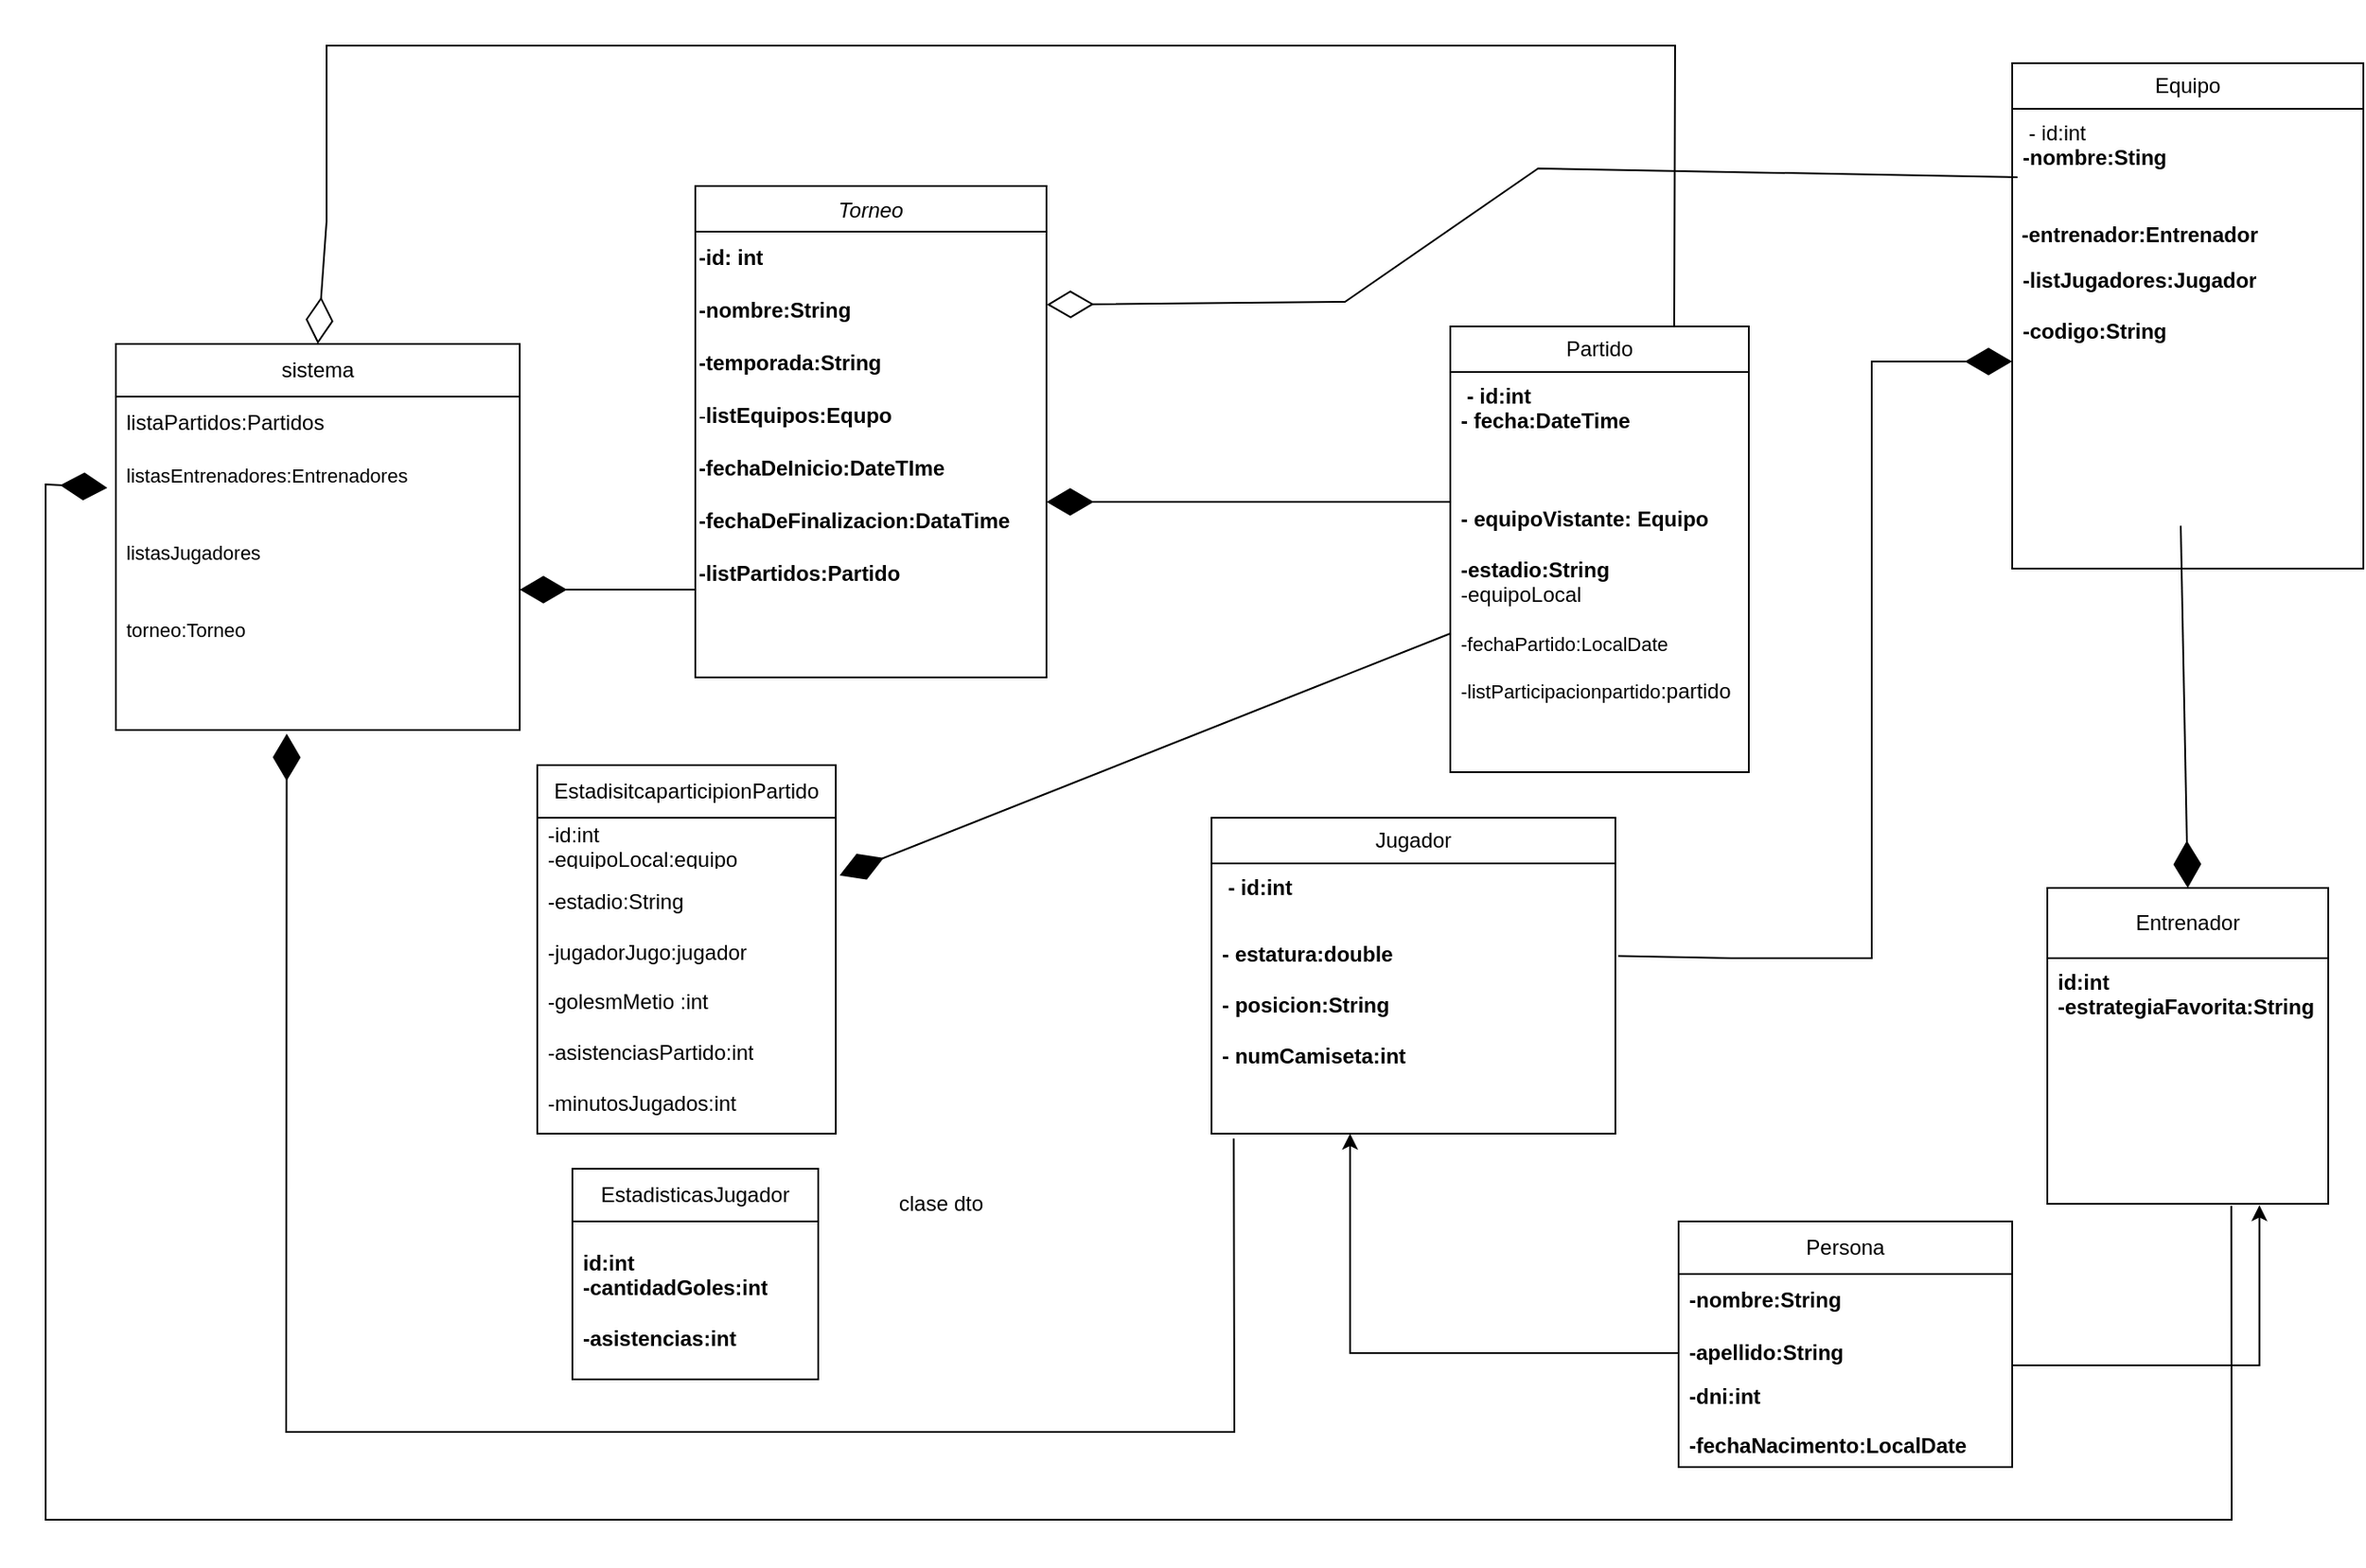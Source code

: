 <mxfile version="28.2.1">
  <diagram id="C5RBs43oDa-KdzZeNtuy" name="Page-1">
    <mxGraphModel dx="2458" dy="1876" grid="1" gridSize="10" guides="1" tooltips="1" connect="1" arrows="1" fold="1" page="1" pageScale="1" pageWidth="827" pageHeight="1169" math="0" shadow="0">
      <root>
        <mxCell id="WIyWlLk6GJQsqaUBKTNV-0" />
        <mxCell id="WIyWlLk6GJQsqaUBKTNV-1" parent="WIyWlLk6GJQsqaUBKTNV-0" />
        <mxCell id="zkfFHV4jXpPFQw0GAbJ--0" value="Torneo" style="swimlane;fontStyle=2;align=center;verticalAlign=top;childLayout=stackLayout;horizontal=1;startSize=26;horizontalStack=0;resizeParent=1;resizeLast=0;collapsible=1;marginBottom=0;rounded=0;shadow=0;strokeWidth=1;" parent="WIyWlLk6GJQsqaUBKTNV-1" vertex="1">
          <mxGeometry x="-70" y="-80" width="200" height="280" as="geometry">
            <mxRectangle x="220" y="120" width="160" height="26" as="alternateBounds" />
          </mxGeometry>
        </mxCell>
        <mxCell id="wO4Pn6NPAxwfdwNjkspb-6" value="&lt;b&gt;-id: int&lt;/b&gt;" style="text;html=1;align=left;verticalAlign=middle;resizable=0;points=[];autosize=1;strokeColor=none;fillColor=none;" parent="zkfFHV4jXpPFQw0GAbJ--0" vertex="1">
          <mxGeometry y="26" width="200" height="30" as="geometry" />
        </mxCell>
        <mxCell id="wO4Pn6NPAxwfdwNjkspb-7" value="&lt;b&gt;-nombre:String&lt;/b&gt;" style="text;html=1;align=left;verticalAlign=middle;resizable=0;points=[];autosize=1;strokeColor=none;fillColor=none;" parent="zkfFHV4jXpPFQw0GAbJ--0" vertex="1">
          <mxGeometry y="56" width="200" height="30" as="geometry" />
        </mxCell>
        <mxCell id="wO4Pn6NPAxwfdwNjkspb-9" value="&lt;b&gt;-temporada:String&lt;/b&gt;" style="text;html=1;align=left;verticalAlign=middle;resizable=0;points=[];autosize=1;strokeColor=none;fillColor=none;" parent="zkfFHV4jXpPFQw0GAbJ--0" vertex="1">
          <mxGeometry y="86" width="200" height="30" as="geometry" />
        </mxCell>
        <mxCell id="wO4Pn6NPAxwfdwNjkspb-11" value="-&lt;b&gt;listEquipos:Equpo&lt;/b&gt;" style="text;html=1;align=left;verticalAlign=middle;resizable=0;points=[];autosize=1;strokeColor=none;fillColor=none;" parent="zkfFHV4jXpPFQw0GAbJ--0" vertex="1">
          <mxGeometry y="116" width="200" height="30" as="geometry" />
        </mxCell>
        <mxCell id="wO4Pn6NPAxwfdwNjkspb-12" value="&lt;b&gt;-fechaDeInicio:DateTIme&lt;/b&gt;" style="text;html=1;align=left;verticalAlign=middle;resizable=0;points=[];autosize=1;strokeColor=none;fillColor=none;" parent="zkfFHV4jXpPFQw0GAbJ--0" vertex="1">
          <mxGeometry y="146" width="200" height="30" as="geometry" />
        </mxCell>
        <mxCell id="wO4Pn6NPAxwfdwNjkspb-14" value="&lt;b&gt;-fechaDeFinalizacion:DataTime&lt;/b&gt;" style="text;html=1;align=left;verticalAlign=middle;resizable=0;points=[];autosize=1;strokeColor=none;fillColor=none;" parent="zkfFHV4jXpPFQw0GAbJ--0" vertex="1">
          <mxGeometry y="176" width="200" height="30" as="geometry" />
        </mxCell>
        <mxCell id="dJcBfUDihJABM5Fg8Se6-5" value="&lt;b&gt;-listPartidos:Partido&lt;/b&gt;" style="text;html=1;align=left;verticalAlign=middle;resizable=0;points=[];autosize=1;strokeColor=none;fillColor=none;" parent="zkfFHV4jXpPFQw0GAbJ--0" vertex="1">
          <mxGeometry y="206" width="200" height="30" as="geometry" />
        </mxCell>
        <mxCell id="wO4Pn6NPAxwfdwNjkspb-15" value="Equipo" style="swimlane;fontStyle=0;childLayout=stackLayout;horizontal=1;startSize=26;fillColor=none;horizontalStack=0;resizeParent=1;resizeParentMax=0;resizeLast=0;collapsible=1;marginBottom=0;whiteSpace=wrap;html=1;" parent="WIyWlLk6GJQsqaUBKTNV-1" vertex="1">
          <mxGeometry x="680" y="-150" width="200" height="288" as="geometry" />
        </mxCell>
        <mxCell id="wO4Pn6NPAxwfdwNjkspb-16" value="&lt;div&gt;&amp;nbsp;- id:int&lt;/div&gt;&lt;b&gt;&lt;div&gt;&lt;b style=&quot;background-color: transparent; color: light-dark(rgb(0, 0, 0), rgb(255, 255, 255));&quot;&gt;-nombre:Sting&lt;/b&gt;&lt;/div&gt;&lt;/b&gt;&lt;div&gt;&lt;b&gt;&lt;br&gt;&lt;/b&gt;&lt;/div&gt;&lt;div&gt;&lt;b&gt;&lt;br&gt;&lt;/b&gt;&lt;/div&gt;&lt;div&gt;&lt;b&gt;&lt;br&gt;&lt;/b&gt;&lt;/div&gt;&lt;div&gt;&lt;b&gt;&lt;br&gt;&lt;/b&gt;&lt;/div&gt;&lt;div&gt;&lt;b&gt;&lt;br&gt;&lt;/b&gt;&lt;/div&gt;&lt;div&gt;&lt;b&gt;-codigo:String&lt;/b&gt;&lt;/div&gt;" style="text;strokeColor=none;fillColor=none;align=left;verticalAlign=top;spacingLeft=4;spacingRight=4;overflow=hidden;rotatable=0;points=[[0,0.5],[1,0.5]];portConstraint=eastwest;whiteSpace=wrap;html=1;" parent="wO4Pn6NPAxwfdwNjkspb-15" vertex="1">
          <mxGeometry y="26" width="200" height="44" as="geometry" />
        </mxCell>
        <mxCell id="wO4Pn6NPAxwfdwNjkspb-25" value="&lt;div&gt;&lt;br&gt;&lt;/div&gt;&lt;b&gt;&amp;nbsp;-entrenador:Entrenador&lt;/b&gt;" style="text;html=1;align=left;verticalAlign=middle;resizable=0;points=[];autosize=1;strokeColor=none;fillColor=none;" parent="wO4Pn6NPAxwfdwNjkspb-15" vertex="1">
          <mxGeometry y="70" width="200" height="40" as="geometry" />
        </mxCell>
        <mxCell id="wO4Pn6NPAxwfdwNjkspb-17" value="&lt;div&gt;&lt;b&gt;-listJugadores:Jugador&lt;/b&gt;&lt;/div&gt;&lt;div&gt;&lt;b&gt;&lt;br&gt;&lt;/b&gt;&lt;/div&gt;&lt;div&gt;&lt;b&gt;-codigo:String&amp;nbsp;&lt;/b&gt;&lt;/div&gt;" style="text;strokeColor=none;fillColor=none;align=left;verticalAlign=top;spacingLeft=4;spacingRight=4;overflow=hidden;rotatable=0;points=[[0,0.5],[1,0.5]];portConstraint=eastwest;whiteSpace=wrap;html=1;" parent="wO4Pn6NPAxwfdwNjkspb-15" vertex="1">
          <mxGeometry y="110" width="200" height="178" as="geometry" />
        </mxCell>
        <mxCell id="wO4Pn6NPAxwfdwNjkspb-26" value="Jugador" style="swimlane;fontStyle=0;childLayout=stackLayout;horizontal=1;startSize=26;fillColor=none;horizontalStack=0;resizeParent=1;resizeParentMax=0;resizeLast=0;collapsible=1;marginBottom=0;whiteSpace=wrap;html=1;" parent="WIyWlLk6GJQsqaUBKTNV-1" vertex="1">
          <mxGeometry x="224" y="280" width="230" height="180" as="geometry" />
        </mxCell>
        <mxCell id="wO4Pn6NPAxwfdwNjkspb-27" value="&lt;div&gt;&lt;b&gt;&amp;nbsp;- id:int&lt;/b&gt;&lt;/div&gt;&lt;div&gt;&lt;b style=&quot;background-color: transparent; color: light-dark(rgb(0, 0, 0), rgb(255, 255, 255));&quot;&gt;&lt;br&gt;&lt;/b&gt;&lt;/div&gt;&lt;div&gt;&lt;b style=&quot;background-color: transparent; color: light-dark(rgb(0, 0, 0), rgb(255, 255, 255));&quot;&gt;-Peso:double&lt;/b&gt;&lt;/div&gt;" style="text;strokeColor=none;fillColor=none;align=left;verticalAlign=top;spacingLeft=4;spacingRight=4;overflow=hidden;rotatable=0;points=[[0,0.5],[1,0.5]];portConstraint=eastwest;whiteSpace=wrap;html=1;" parent="wO4Pn6NPAxwfdwNjkspb-26" vertex="1">
          <mxGeometry y="26" width="230" height="24" as="geometry" />
        </mxCell>
        <mxCell id="wO4Pn6NPAxwfdwNjkspb-29" value="&lt;div&gt;&lt;div&gt;&lt;br&gt;&lt;/div&gt;&lt;div&gt;&lt;b style=&quot;background-color: transparent; color: light-dark(rgb(0, 0, 0), rgb(255, 255, 255));&quot;&gt;- estatura:double&lt;/b&gt;&lt;/div&gt;&lt;/div&gt;&lt;div&gt;&lt;b&gt;&lt;br&gt;&lt;/b&gt;&lt;/div&gt;&lt;div&gt;&lt;b&gt;- posicion:String&lt;/b&gt;&lt;/div&gt;&lt;div&gt;&lt;b&gt;&lt;br&gt;&lt;/b&gt;&lt;/div&gt;&lt;div&gt;&lt;b&gt;- numCamiseta:int&lt;/b&gt;&lt;/div&gt;&lt;div&gt;&lt;b&gt;&lt;br&gt;&lt;/b&gt;&lt;/div&gt;&lt;div&gt;&lt;br&gt;&lt;/div&gt;" style="text;strokeColor=none;fillColor=none;align=left;verticalAlign=top;spacingLeft=4;spacingRight=4;overflow=hidden;rotatable=0;points=[[0,0.5],[1,0.5]];portConstraint=eastwest;whiteSpace=wrap;html=1;" parent="wO4Pn6NPAxwfdwNjkspb-26" vertex="1">
          <mxGeometry y="50" width="230" height="130" as="geometry" />
        </mxCell>
        <mxCell id="wO4Pn6NPAxwfdwNjkspb-30" value="Entrenador" style="swimlane;fontStyle=0;childLayout=stackLayout;horizontal=1;startSize=40;fillColor=none;horizontalStack=0;resizeParent=1;resizeParentMax=0;resizeLast=0;collapsible=1;marginBottom=0;whiteSpace=wrap;html=1;" parent="WIyWlLk6GJQsqaUBKTNV-1" vertex="1">
          <mxGeometry x="700" y="320" width="160" height="180" as="geometry" />
        </mxCell>
        <mxCell id="wO4Pn6NPAxwfdwNjkspb-31" value="&lt;div&gt;&lt;div&gt;&lt;b&gt;id:int&lt;/b&gt;&lt;/div&gt;&lt;div&gt;&lt;b&gt;-estrategiaFavorita:String&lt;/b&gt;&lt;/div&gt;&lt;/div&gt;" style="text;strokeColor=none;fillColor=none;align=left;verticalAlign=top;spacingLeft=4;spacingRight=4;overflow=hidden;rotatable=0;points=[[0,0.5],[1,0.5]];portConstraint=eastwest;whiteSpace=wrap;html=1;" parent="wO4Pn6NPAxwfdwNjkspb-30" vertex="1">
          <mxGeometry y="40" width="160" height="70" as="geometry" />
        </mxCell>
        <mxCell id="wO4Pn6NPAxwfdwNjkspb-32" value="&lt;div&gt;&lt;br&gt;&lt;/div&gt;&lt;div&gt;&lt;br&gt;&lt;/div&gt;" style="text;strokeColor=none;fillColor=none;align=left;verticalAlign=top;spacingLeft=4;spacingRight=4;overflow=hidden;rotatable=0;points=[[0,0.5],[1,0.5]];portConstraint=eastwest;whiteSpace=wrap;html=1;" parent="wO4Pn6NPAxwfdwNjkspb-30" vertex="1">
          <mxGeometry y="110" width="160" height="70" as="geometry" />
        </mxCell>
        <mxCell id="wO4Pn6NPAxwfdwNjkspb-33" value="&lt;div&gt;&lt;div&gt;&lt;br&gt;&lt;/div&gt;&lt;/div&gt;" style="text;strokeColor=none;fillColor=none;align=left;verticalAlign=top;spacingLeft=4;spacingRight=4;overflow=hidden;rotatable=0;points=[[0,0.5],[1,0.5]];portConstraint=eastwest;whiteSpace=wrap;html=1;" parent="wO4Pn6NPAxwfdwNjkspb-30" vertex="1">
          <mxGeometry y="180" width="160" as="geometry" />
        </mxCell>
        <mxCell id="wO4Pn6NPAxwfdwNjkspb-37" value="Partido" style="swimlane;fontStyle=0;childLayout=stackLayout;horizontal=1;startSize=26;fillColor=none;horizontalStack=0;resizeParent=1;resizeParentMax=0;resizeLast=0;collapsible=1;marginBottom=0;whiteSpace=wrap;html=1;" parent="WIyWlLk6GJQsqaUBKTNV-1" vertex="1">
          <mxGeometry x="360" width="170" height="254" as="geometry" />
        </mxCell>
        <mxCell id="wO4Pn6NPAxwfdwNjkspb-38" value="&lt;div&gt;&lt;b&gt;&amp;nbsp;- id:int&lt;/b&gt;&lt;/div&gt;&lt;b&gt;- fecha:DateTime&lt;/b&gt;" style="text;strokeColor=none;fillColor=none;align=left;verticalAlign=top;spacingLeft=4;spacingRight=4;overflow=hidden;rotatable=0;points=[[0,0.5],[1,0.5]];portConstraint=eastwest;whiteSpace=wrap;html=1;" parent="wO4Pn6NPAxwfdwNjkspb-37" vertex="1">
          <mxGeometry y="26" width="170" height="44" as="geometry" />
        </mxCell>
        <mxCell id="wO4Pn6NPAxwfdwNjkspb-39" value="&lt;div&gt;&lt;b&gt;&lt;br&gt;&lt;/b&gt;&lt;/div&gt;&lt;b&gt;&lt;div&gt;&lt;b&gt;&lt;br&gt;&lt;/b&gt;&lt;/div&gt;&lt;div&gt;&lt;b&gt;&lt;br&gt;&lt;/b&gt;&lt;/div&gt;&lt;div&gt;&lt;b&gt;&lt;br&gt;&lt;/b&gt;&lt;/div&gt;&lt;div&gt;&lt;b&gt;&lt;br&gt;&lt;/b&gt;&lt;/div&gt;&lt;div&gt;&lt;b&gt;&lt;br&gt;&lt;/b&gt;&lt;/div&gt;- equipoLocal:Equipo&lt;/b&gt;&lt;div&gt;&lt;b&gt;&lt;br&gt;&lt;/b&gt;&lt;/div&gt;&lt;div&gt;&lt;b&gt;&lt;br&gt;&lt;/b&gt;&lt;/div&gt;&lt;div&gt;&lt;b&gt;||&lt;/b&gt;&lt;/div&gt;" style="text;strokeColor=none;fillColor=none;align=left;verticalAlign=top;spacingLeft=4;spacingRight=4;overflow=hidden;rotatable=0;points=[[0,0.5],[1,0.5]];portConstraint=eastwest;whiteSpace=wrap;html=1;" parent="wO4Pn6NPAxwfdwNjkspb-37" vertex="1">
          <mxGeometry y="70" width="170" height="26" as="geometry" />
        </mxCell>
        <mxCell id="wO4Pn6NPAxwfdwNjkspb-40" value="&lt;b&gt;- equipoVistante: Equipo&lt;/b&gt;&lt;div&gt;&lt;br&gt;&lt;/div&gt;&lt;div&gt;&lt;b&gt;-estadio:String&lt;/b&gt;&lt;/div&gt;&lt;div&gt;-equipoLocal&lt;/div&gt;&lt;div&gt;&lt;br&gt;&lt;/div&gt;&lt;div&gt;&lt;font style=&quot;font-size: 11px;&quot;&gt;&lt;div&gt;-fechaPartido:LocalDate&lt;/div&gt;&lt;div&gt;&lt;br style=&quot;font-size: 12px;&quot;&gt;&lt;/div&gt;&lt;/font&gt;&lt;/div&gt;&lt;div&gt;&lt;font style=&quot;font-size: 11px;&quot;&gt;-listParticipacionpartido&lt;/font&gt;:partido&lt;/div&gt;" style="text;strokeColor=none;fillColor=none;align=left;verticalAlign=top;spacingLeft=4;spacingRight=4;overflow=hidden;rotatable=0;points=[[0,0.5],[1,0.5]];portConstraint=eastwest;whiteSpace=wrap;html=1;" parent="wO4Pn6NPAxwfdwNjkspb-37" vertex="1">
          <mxGeometry y="96" width="170" height="158" as="geometry" />
        </mxCell>
        <mxCell id="wO4Pn6NPAxwfdwNjkspb-69" value="" style="endArrow=diamondThin;endFill=0;endSize=24;html=1;rounded=0;exitX=0.015;exitY=0.886;exitDx=0;exitDy=0;exitPerimeter=0;entryX=1.001;entryY=0.387;entryDx=0;entryDy=0;entryPerimeter=0;" parent="WIyWlLk6GJQsqaUBKTNV-1" source="wO4Pn6NPAxwfdwNjkspb-16" target="wO4Pn6NPAxwfdwNjkspb-7" edge="1">
          <mxGeometry width="160" relative="1" as="geometry">
            <mxPoint x="680" y="-128" as="sourcePoint" />
            <mxPoint x="190" y="-14" as="targetPoint" />
            <Array as="points">
              <mxPoint x="410" y="-90" />
              <mxPoint x="300" y="-14" />
            </Array>
          </mxGeometry>
        </mxCell>
        <mxCell id="F7hK71Qs3mChcDKQDE-1-0" value="EstadisticasJugador" style="swimlane;fontStyle=0;childLayout=stackLayout;horizontal=1;startSize=30;horizontalStack=0;resizeParent=1;resizeParentMax=0;resizeLast=0;collapsible=1;marginBottom=0;whiteSpace=wrap;html=1;" parent="WIyWlLk6GJQsqaUBKTNV-1" vertex="1">
          <mxGeometry x="-140" y="480" width="140" height="120" as="geometry" />
        </mxCell>
        <mxCell id="F7hK71Qs3mChcDKQDE-1-3" value="&lt;div&gt;&lt;br&gt;&lt;/div&gt;" style="text;strokeColor=none;fillColor=none;align=left;verticalAlign=middle;spacingLeft=4;spacingRight=4;overflow=hidden;points=[[0,0.5],[1,0.5]];portConstraint=eastwest;rotatable=0;whiteSpace=wrap;html=1;" parent="F7hK71Qs3mChcDKQDE-1-0" vertex="1">
          <mxGeometry y="30" width="140" as="geometry" />
        </mxCell>
        <mxCell id="F7hK71Qs3mChcDKQDE-1-2" value="&lt;div&gt;&lt;b&gt;&lt;br&gt;&lt;/b&gt;&lt;/div&gt;&lt;div&gt;&lt;b&gt;id:int&lt;/b&gt;&lt;/div&gt;&lt;b&gt;-cantidadGoles:int&lt;/b&gt;&lt;div&gt;&lt;b&gt;&lt;br&gt;&lt;/b&gt;&lt;/div&gt;&lt;div&gt;&lt;b&gt;-asistencias:int&lt;/b&gt;&lt;/div&gt;&lt;div&gt;&lt;b style=&quot;background-color: transparent; color: light-dark(rgb(0, 0, 0), rgb(255, 255, 255));&quot;&gt;&lt;br&gt;&lt;/b&gt;&lt;/div&gt;&lt;div&gt;&lt;b style=&quot;background-color: transparent; color: light-dark(rgb(0, 0, 0), rgb(255, 255, 255));&quot;&gt;-minutosJugo:int&lt;/b&gt;&lt;/div&gt;&lt;div&gt;&lt;div&gt;&lt;br&gt;&lt;/div&gt;&lt;/div&gt;" style="text;strokeColor=none;fillColor=none;align=left;verticalAlign=middle;spacingLeft=4;spacingRight=4;overflow=hidden;points=[[0,0.5],[1,0.5]];portConstraint=eastwest;rotatable=0;whiteSpace=wrap;html=1;" parent="F7hK71Qs3mChcDKQDE-1-0" vertex="1">
          <mxGeometry y="30" width="140" height="90" as="geometry" />
        </mxCell>
        <mxCell id="dJcBfUDihJABM5Fg8Se6-6" value="Persona" style="swimlane;fontStyle=0;childLayout=stackLayout;horizontal=1;startSize=30;horizontalStack=0;resizeParent=1;resizeParentMax=0;resizeLast=0;collapsible=1;marginBottom=0;whiteSpace=wrap;html=1;" parent="WIyWlLk6GJQsqaUBKTNV-1" vertex="1">
          <mxGeometry x="490" y="510" width="190" height="140" as="geometry" />
        </mxCell>
        <mxCell id="dJcBfUDihJABM5Fg8Se6-7" value="&lt;b&gt;-nombre:String&lt;/b&gt;" style="text;strokeColor=none;fillColor=none;align=left;verticalAlign=middle;spacingLeft=4;spacingRight=4;overflow=hidden;points=[[0,0.5],[1,0.5]];portConstraint=eastwest;rotatable=0;whiteSpace=wrap;html=1;" parent="dJcBfUDihJABM5Fg8Se6-6" vertex="1">
          <mxGeometry y="30" width="190" height="30" as="geometry" />
        </mxCell>
        <mxCell id="dJcBfUDihJABM5Fg8Se6-8" value="&lt;b&gt;-apellido:String&lt;/b&gt;" style="text;strokeColor=none;fillColor=none;align=left;verticalAlign=middle;spacingLeft=4;spacingRight=4;overflow=hidden;points=[[0,0.5],[1,0.5]];portConstraint=eastwest;rotatable=0;whiteSpace=wrap;html=1;" parent="dJcBfUDihJABM5Fg8Se6-6" vertex="1">
          <mxGeometry y="60" width="190" height="30" as="geometry" />
        </mxCell>
        <mxCell id="dJcBfUDihJABM5Fg8Se6-9" value="&lt;b&gt;-dni:int&lt;/b&gt;&lt;div&gt;&lt;b&gt;&lt;br&gt;&lt;/b&gt;&lt;/div&gt;&lt;div&gt;&lt;b&gt;-fechaNacimento:LocalDate&lt;/b&gt;&lt;/div&gt;&lt;div&gt;&lt;b&gt;&lt;br&gt;&lt;/b&gt;&lt;/div&gt;&lt;div&gt;&lt;b&gt;-&lt;/b&gt;&lt;/div&gt;" style="text;strokeColor=none;fillColor=none;align=left;verticalAlign=middle;spacingLeft=4;spacingRight=4;overflow=hidden;points=[[0,0.5],[1,0.5]];portConstraint=eastwest;rotatable=0;whiteSpace=wrap;html=1;" parent="dJcBfUDihJABM5Fg8Se6-6" vertex="1">
          <mxGeometry y="90" width="190" height="50" as="geometry" />
        </mxCell>
        <mxCell id="dJcBfUDihJABM5Fg8Se6-16" style="edgeStyle=orthogonalEdgeStyle;rounded=0;orthogonalLoop=1;jettySize=auto;html=1;entryX=0.755;entryY=1.011;entryDx=0;entryDy=0;entryPerimeter=0;" parent="WIyWlLk6GJQsqaUBKTNV-1" target="wO4Pn6NPAxwfdwNjkspb-32" edge="1">
          <mxGeometry relative="1" as="geometry">
            <mxPoint x="680" y="592" as="sourcePoint" />
            <mxPoint x="773.6" y="508.31" as="targetPoint" />
            <Array as="points">
              <mxPoint x="821" y="592" />
            </Array>
          </mxGeometry>
        </mxCell>
        <mxCell id="dJcBfUDihJABM5Fg8Se6-17" value="" style="endArrow=diamondThin;endFill=1;endSize=24;html=1;rounded=0;" parent="WIyWlLk6GJQsqaUBKTNV-1" edge="1">
          <mxGeometry width="160" relative="1" as="geometry">
            <mxPoint x="360" y="100" as="sourcePoint" />
            <mxPoint x="130" y="100" as="targetPoint" />
            <Array as="points">
              <mxPoint x="270" y="100" />
            </Array>
          </mxGeometry>
        </mxCell>
        <mxCell id="dJcBfUDihJABM5Fg8Se6-18" value="" style="endArrow=diamondThin;endFill=1;endSize=24;html=1;rounded=0;exitX=1.007;exitY=0.221;exitDx=0;exitDy=0;exitPerimeter=0;entryX=0.004;entryY=0.692;entryDx=0;entryDy=0;entryPerimeter=0;" parent="WIyWlLk6GJQsqaUBKTNV-1" source="wO4Pn6NPAxwfdwNjkspb-29" edge="1">
          <mxGeometry width="160" relative="1" as="geometry">
            <mxPoint x="416.81" y="363.22" as="sourcePoint" />
            <mxPoint x="680.0" y="19.996" as="targetPoint" />
            <Array as="points">
              <mxPoint x="520" y="360" />
              <mxPoint x="600" y="360" />
              <mxPoint x="600" y="20" />
            </Array>
          </mxGeometry>
        </mxCell>
        <mxCell id="dJcBfUDihJABM5Fg8Se6-20" value="" style="endArrow=diamondThin;endFill=1;endSize=24;html=1;rounded=0;entryX=0.5;entryY=0;entryDx=0;entryDy=0;exitX=0.15;exitY=0.12;exitDx=0;exitDy=0;exitPerimeter=0;" parent="WIyWlLk6GJQsqaUBKTNV-1" target="wO4Pn6NPAxwfdwNjkspb-30" edge="1">
          <mxGeometry width="160" relative="1" as="geometry">
            <mxPoint x="776.0" y="113.6" as="sourcePoint" />
            <mxPoint x="780" y="290" as="targetPoint" />
          </mxGeometry>
        </mxCell>
        <mxCell id="d7-iHze59Q3kNbsSXc3Z-0" value="sistema" style="swimlane;fontStyle=0;childLayout=stackLayout;horizontal=1;startSize=30;horizontalStack=0;resizeParent=1;resizeParentMax=0;resizeLast=0;collapsible=1;marginBottom=0;whiteSpace=wrap;html=1;" parent="WIyWlLk6GJQsqaUBKTNV-1" vertex="1">
          <mxGeometry x="-400" y="10" width="230" height="220" as="geometry" />
        </mxCell>
        <mxCell id="d7-iHze59Q3kNbsSXc3Z-1" value="listaPartidos:Partidos" style="text;strokeColor=none;fillColor=none;align=left;verticalAlign=middle;spacingLeft=4;spacingRight=4;overflow=hidden;points=[[0,0.5],[1,0.5]];portConstraint=eastwest;rotatable=0;whiteSpace=wrap;html=1;" parent="d7-iHze59Q3kNbsSXc3Z-0" vertex="1">
          <mxGeometry y="30" width="230" height="30" as="geometry" />
        </mxCell>
        <mxCell id="d7-iHze59Q3kNbsSXc3Z-2" value="&lt;font style=&quot;font-size: 11px;&quot;&gt;listasEntrenadores:Entrenadores&lt;/font&gt;" style="text;strokeColor=none;fillColor=none;align=left;verticalAlign=middle;spacingLeft=4;spacingRight=4;overflow=hidden;points=[[0,0.5],[1,0.5]];portConstraint=eastwest;rotatable=0;whiteSpace=wrap;html=1;" parent="d7-iHze59Q3kNbsSXc3Z-0" vertex="1">
          <mxGeometry y="60" width="230" height="30" as="geometry" />
        </mxCell>
        <mxCell id="d7-iHze59Q3kNbsSXc3Z-3" value="&lt;br&gt;&lt;div&gt;&lt;span style=&quot;font-size: 11px;&quot;&gt;listasJugadores&lt;/span&gt;&lt;/div&gt;&lt;div&gt;&lt;br&gt;&lt;/div&gt;&lt;div&gt;&lt;font style=&quot;font-size: 11px;&quot;&gt;&lt;br&gt;&lt;/font&gt;&lt;/div&gt;&lt;div&gt;&lt;font style=&quot;font-size: 11px;&quot;&gt;torneo:Torneo&lt;/font&gt;&lt;/div&gt;&lt;div&gt;&lt;br&gt;&lt;/div&gt;&lt;div&gt;&lt;font style=&quot;font-size: 11px;&quot;&gt;&lt;br&gt;&lt;/font&gt;&lt;/div&gt;&lt;div&gt;&lt;br&gt;&lt;/div&gt;" style="text;strokeColor=none;fillColor=none;align=left;verticalAlign=middle;spacingLeft=4;spacingRight=4;overflow=hidden;points=[[0,0.5],[1,0.5]];portConstraint=eastwest;rotatable=0;whiteSpace=wrap;html=1;" parent="d7-iHze59Q3kNbsSXc3Z-0" vertex="1">
          <mxGeometry y="90" width="230" height="130" as="geometry" />
        </mxCell>
        <mxCell id="Lg0LDjWLvEk7mDD9-cj5-0" value="EstadisitcaparticipionPartido" style="swimlane;fontStyle=0;childLayout=stackLayout;horizontal=1;startSize=30;horizontalStack=0;resizeParent=1;resizeParentMax=0;resizeLast=0;collapsible=1;marginBottom=0;whiteSpace=wrap;html=1;" parent="WIyWlLk6GJQsqaUBKTNV-1" vertex="1">
          <mxGeometry x="-160" y="250" width="170" height="210" as="geometry" />
        </mxCell>
        <mxCell id="Lg0LDjWLvEk7mDD9-cj5-2" value="&lt;div&gt;-id:int&lt;/div&gt;-equipoLocal:equipo" style="text;strokeColor=none;fillColor=none;align=left;verticalAlign=middle;spacingLeft=4;spacingRight=4;overflow=hidden;points=[[0,0.5],[1,0.5]];portConstraint=eastwest;rotatable=0;whiteSpace=wrap;html=1;" parent="Lg0LDjWLvEk7mDD9-cj5-0" vertex="1">
          <mxGeometry y="30" width="170" height="30" as="geometry" />
        </mxCell>
        <mxCell id="Lg0LDjWLvEk7mDD9-cj5-3" value="&lt;div&gt;-estadio:String&lt;/div&gt;&lt;div&gt;&lt;br&gt;&lt;/div&gt;&lt;div&gt;-jugadorJugo:jugador&lt;/div&gt;&lt;div&gt;&lt;br&gt;&lt;/div&gt;&lt;div&gt;-golesmMetio :int&lt;/div&gt;&lt;div&gt;&lt;br&gt;&lt;/div&gt;&lt;div&gt;-asistenciasPartido:int&lt;/div&gt;&lt;div&gt;&lt;br&gt;&lt;/div&gt;&lt;div&gt;-minutosJugados:int&lt;/div&gt;" style="text;strokeColor=none;fillColor=none;align=left;verticalAlign=middle;spacingLeft=4;spacingRight=4;overflow=hidden;points=[[0,0.5],[1,0.5]];portConstraint=eastwest;rotatable=0;whiteSpace=wrap;html=1;" parent="Lg0LDjWLvEk7mDD9-cj5-0" vertex="1">
          <mxGeometry y="60" width="170" height="150" as="geometry" />
        </mxCell>
        <mxCell id="LV9fY5ujLPSOxrJgHPvU-13" value="" style="endArrow=diamondThin;endFill=1;endSize=24;html=1;rounded=0;entryX=-0.021;entryY=0.733;entryDx=0;entryDy=0;entryPerimeter=0;exitX=0.655;exitY=1.016;exitDx=0;exitDy=0;exitPerimeter=0;" parent="WIyWlLk6GJQsqaUBKTNV-1" target="d7-iHze59Q3kNbsSXc3Z-2" edge="1" source="wO4Pn6NPAxwfdwNjkspb-32">
          <mxGeometry width="160" relative="1" as="geometry">
            <mxPoint x="580" y="650" as="sourcePoint" />
            <mxPoint x="-380" y="256.154" as="targetPoint" />
            <Array as="points">
              <mxPoint x="805" y="680" />
              <mxPoint x="580" y="680" />
              <mxPoint x="-440" y="680" />
              <mxPoint x="-440" y="90" />
            </Array>
          </mxGeometry>
        </mxCell>
        <mxCell id="LV9fY5ujLPSOxrJgHPvU-14" value="" style="endArrow=diamondThin;endFill=0;endSize=24;html=1;rounded=0;entryX=0.5;entryY=0;entryDx=0;entryDy=0;exitX=0.75;exitY=0;exitDx=0;exitDy=0;" parent="WIyWlLk6GJQsqaUBKTNV-1" source="wO4Pn6NPAxwfdwNjkspb-37" target="d7-iHze59Q3kNbsSXc3Z-0" edge="1">
          <mxGeometry width="160" relative="1" as="geometry">
            <mxPoint x="10" as="sourcePoint" />
            <mxPoint x="170" as="targetPoint" />
            <Array as="points">
              <mxPoint x="488" y="-160" />
              <mxPoint x="-280" y="-160" />
              <mxPoint x="-280" y="-60" />
            </Array>
          </mxGeometry>
        </mxCell>
        <mxCell id="LV9fY5ujLPSOxrJgHPvU-20" value="" style="endArrow=diamondThin;endFill=1;endSize=24;html=1;rounded=0;exitX=0;exitY=0.8;exitDx=0;exitDy=0;exitPerimeter=0;" parent="WIyWlLk6GJQsqaUBKTNV-1" source="dJcBfUDihJABM5Fg8Se6-5" edge="1">
          <mxGeometry width="160" relative="1" as="geometry">
            <mxPoint x="-68.6" y="153.25" as="sourcePoint" />
            <mxPoint x="-170.0" y="150" as="targetPoint" />
          </mxGeometry>
        </mxCell>
        <mxCell id="LV9fY5ujLPSOxrJgHPvU-23" style="edgeStyle=orthogonalEdgeStyle;rounded=0;orthogonalLoop=1;jettySize=auto;html=1;exitX=0;exitY=0.5;exitDx=0;exitDy=0;entryX=0.343;entryY=1;entryDx=0;entryDy=0;entryPerimeter=0;" parent="WIyWlLk6GJQsqaUBKTNV-1" source="dJcBfUDihJABM5Fg8Se6-8" target="wO4Pn6NPAxwfdwNjkspb-29" edge="1">
          <mxGeometry relative="1" as="geometry" />
        </mxCell>
        <mxCell id="1912RbFeMsH7ugT3ysNQ-4" value="clase dto" style="text;html=1;align=center;verticalAlign=middle;whiteSpace=wrap;rounded=0;" vertex="1" parent="WIyWlLk6GJQsqaUBKTNV-1">
          <mxGeometry x="40" y="490" width="60" height="20" as="geometry" />
        </mxCell>
        <mxCell id="LV9fY5ujLPSOxrJgHPvU-18" value="" style="endArrow=diamondThin;endFill=1;endSize=24;html=1;rounded=0;exitX=0;exitY=0.5;exitDx=0;exitDy=0;entryX=1.013;entryY=0.019;entryDx=0;entryDy=0;entryPerimeter=0;" parent="WIyWlLk6GJQsqaUBKTNV-1" source="wO4Pn6NPAxwfdwNjkspb-40" edge="1" target="Lg0LDjWLvEk7mDD9-cj5-3">
          <mxGeometry width="160" relative="1" as="geometry">
            <mxPoint x="167.45" y="170.002" as="sourcePoint" />
            <mxPoint y="319.93" as="targetPoint" />
          </mxGeometry>
        </mxCell>
        <mxCell id="1912RbFeMsH7ugT3ysNQ-10" value="" style="endArrow=diamondThin;endFill=1;endSize=24;html=1;rounded=0;exitX=0.055;exitY=1.021;exitDx=0;exitDy=0;exitPerimeter=0;entryX=0.423;entryY=1.016;entryDx=0;entryDy=0;entryPerimeter=0;" edge="1" parent="WIyWlLk6GJQsqaUBKTNV-1" source="wO4Pn6NPAxwfdwNjkspb-29" target="d7-iHze59Q3kNbsSXc3Z-3">
          <mxGeometry width="160" relative="1" as="geometry">
            <mxPoint x="220" y="350" as="sourcePoint" />
            <mxPoint x="200" y="550" as="targetPoint" />
            <Array as="points">
              <mxPoint x="237" y="630" />
              <mxPoint x="-303" y="630" />
            </Array>
          </mxGeometry>
        </mxCell>
      </root>
    </mxGraphModel>
  </diagram>
</mxfile>
